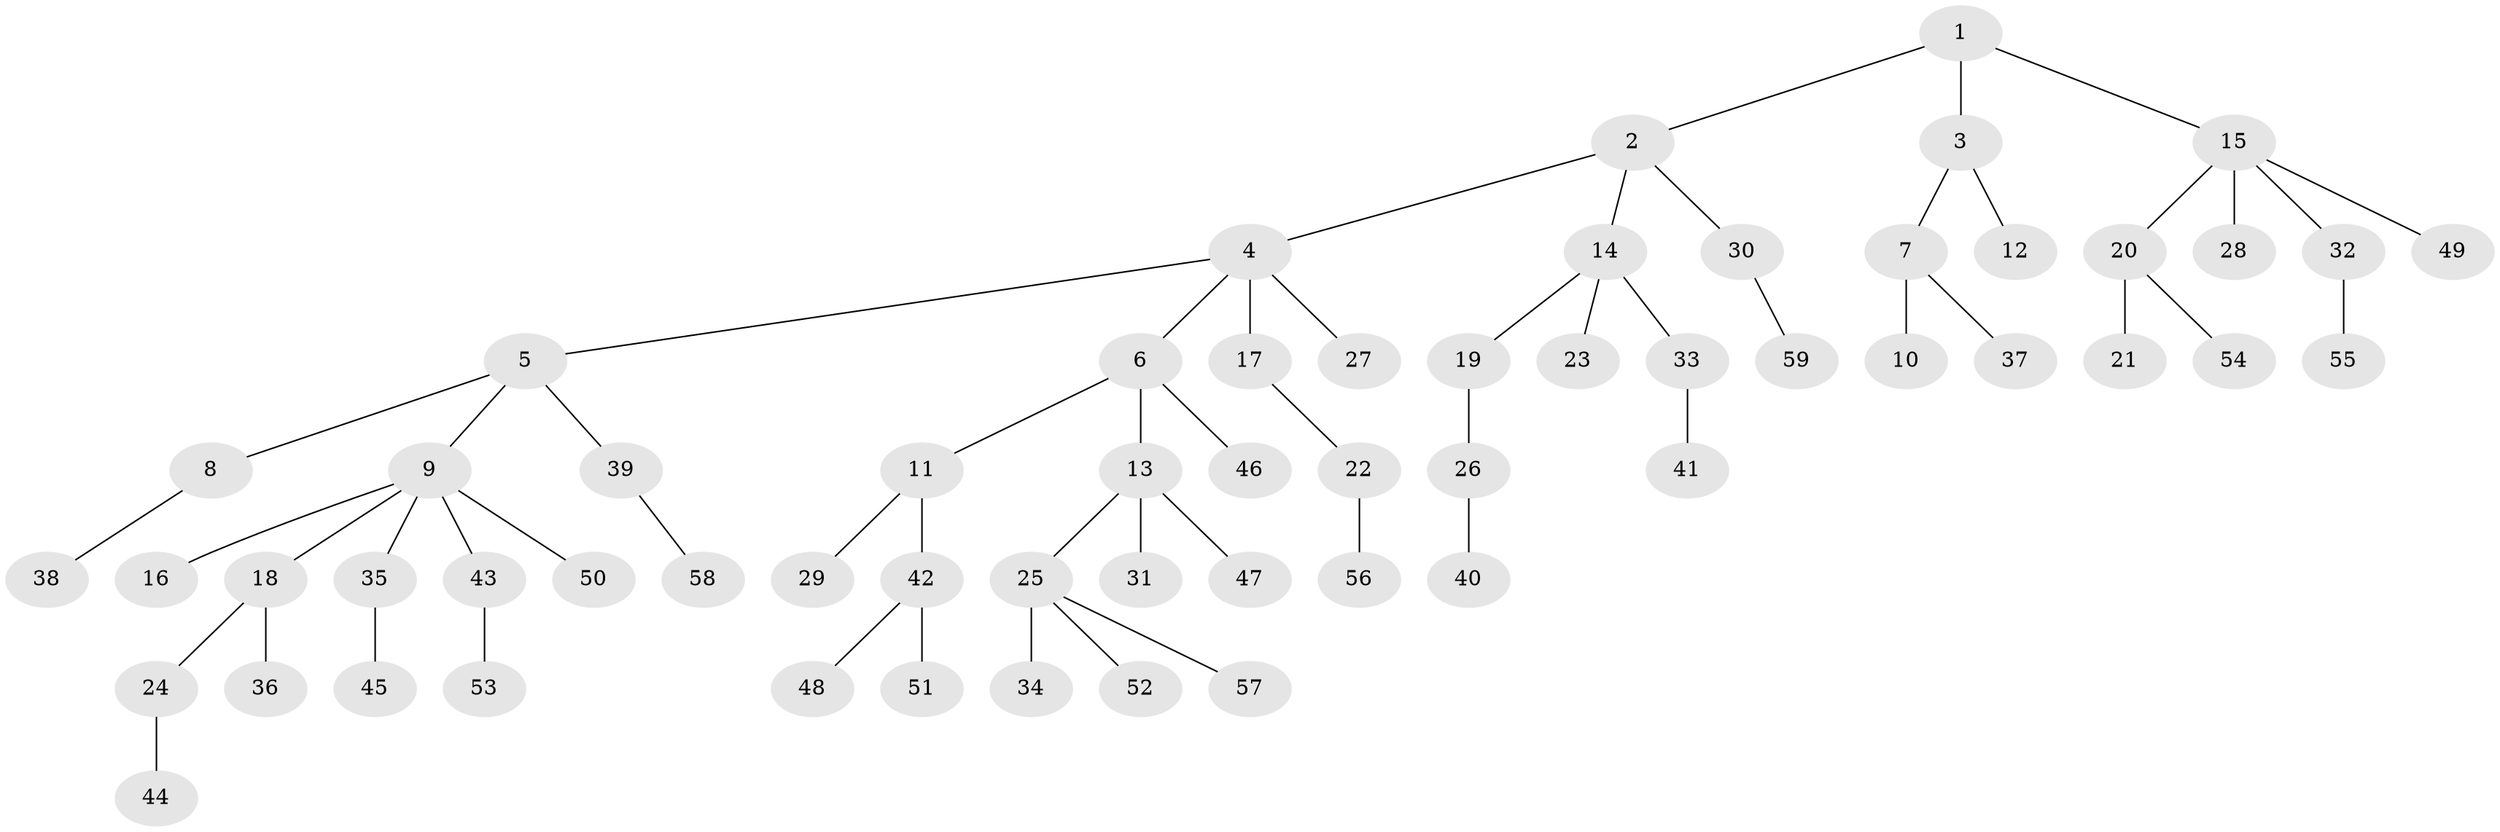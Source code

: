 // Generated by graph-tools (version 1.1) at 2025/15/03/09/25 04:15:28]
// undirected, 59 vertices, 58 edges
graph export_dot {
graph [start="1"]
  node [color=gray90,style=filled];
  1;
  2;
  3;
  4;
  5;
  6;
  7;
  8;
  9;
  10;
  11;
  12;
  13;
  14;
  15;
  16;
  17;
  18;
  19;
  20;
  21;
  22;
  23;
  24;
  25;
  26;
  27;
  28;
  29;
  30;
  31;
  32;
  33;
  34;
  35;
  36;
  37;
  38;
  39;
  40;
  41;
  42;
  43;
  44;
  45;
  46;
  47;
  48;
  49;
  50;
  51;
  52;
  53;
  54;
  55;
  56;
  57;
  58;
  59;
  1 -- 2;
  1 -- 3;
  1 -- 15;
  2 -- 4;
  2 -- 14;
  2 -- 30;
  3 -- 7;
  3 -- 12;
  4 -- 5;
  4 -- 6;
  4 -- 17;
  4 -- 27;
  5 -- 8;
  5 -- 9;
  5 -- 39;
  6 -- 11;
  6 -- 13;
  6 -- 46;
  7 -- 10;
  7 -- 37;
  8 -- 38;
  9 -- 16;
  9 -- 18;
  9 -- 35;
  9 -- 43;
  9 -- 50;
  11 -- 29;
  11 -- 42;
  13 -- 25;
  13 -- 31;
  13 -- 47;
  14 -- 19;
  14 -- 23;
  14 -- 33;
  15 -- 20;
  15 -- 28;
  15 -- 32;
  15 -- 49;
  17 -- 22;
  18 -- 24;
  18 -- 36;
  19 -- 26;
  20 -- 21;
  20 -- 54;
  22 -- 56;
  24 -- 44;
  25 -- 34;
  25 -- 52;
  25 -- 57;
  26 -- 40;
  30 -- 59;
  32 -- 55;
  33 -- 41;
  35 -- 45;
  39 -- 58;
  42 -- 48;
  42 -- 51;
  43 -- 53;
}

